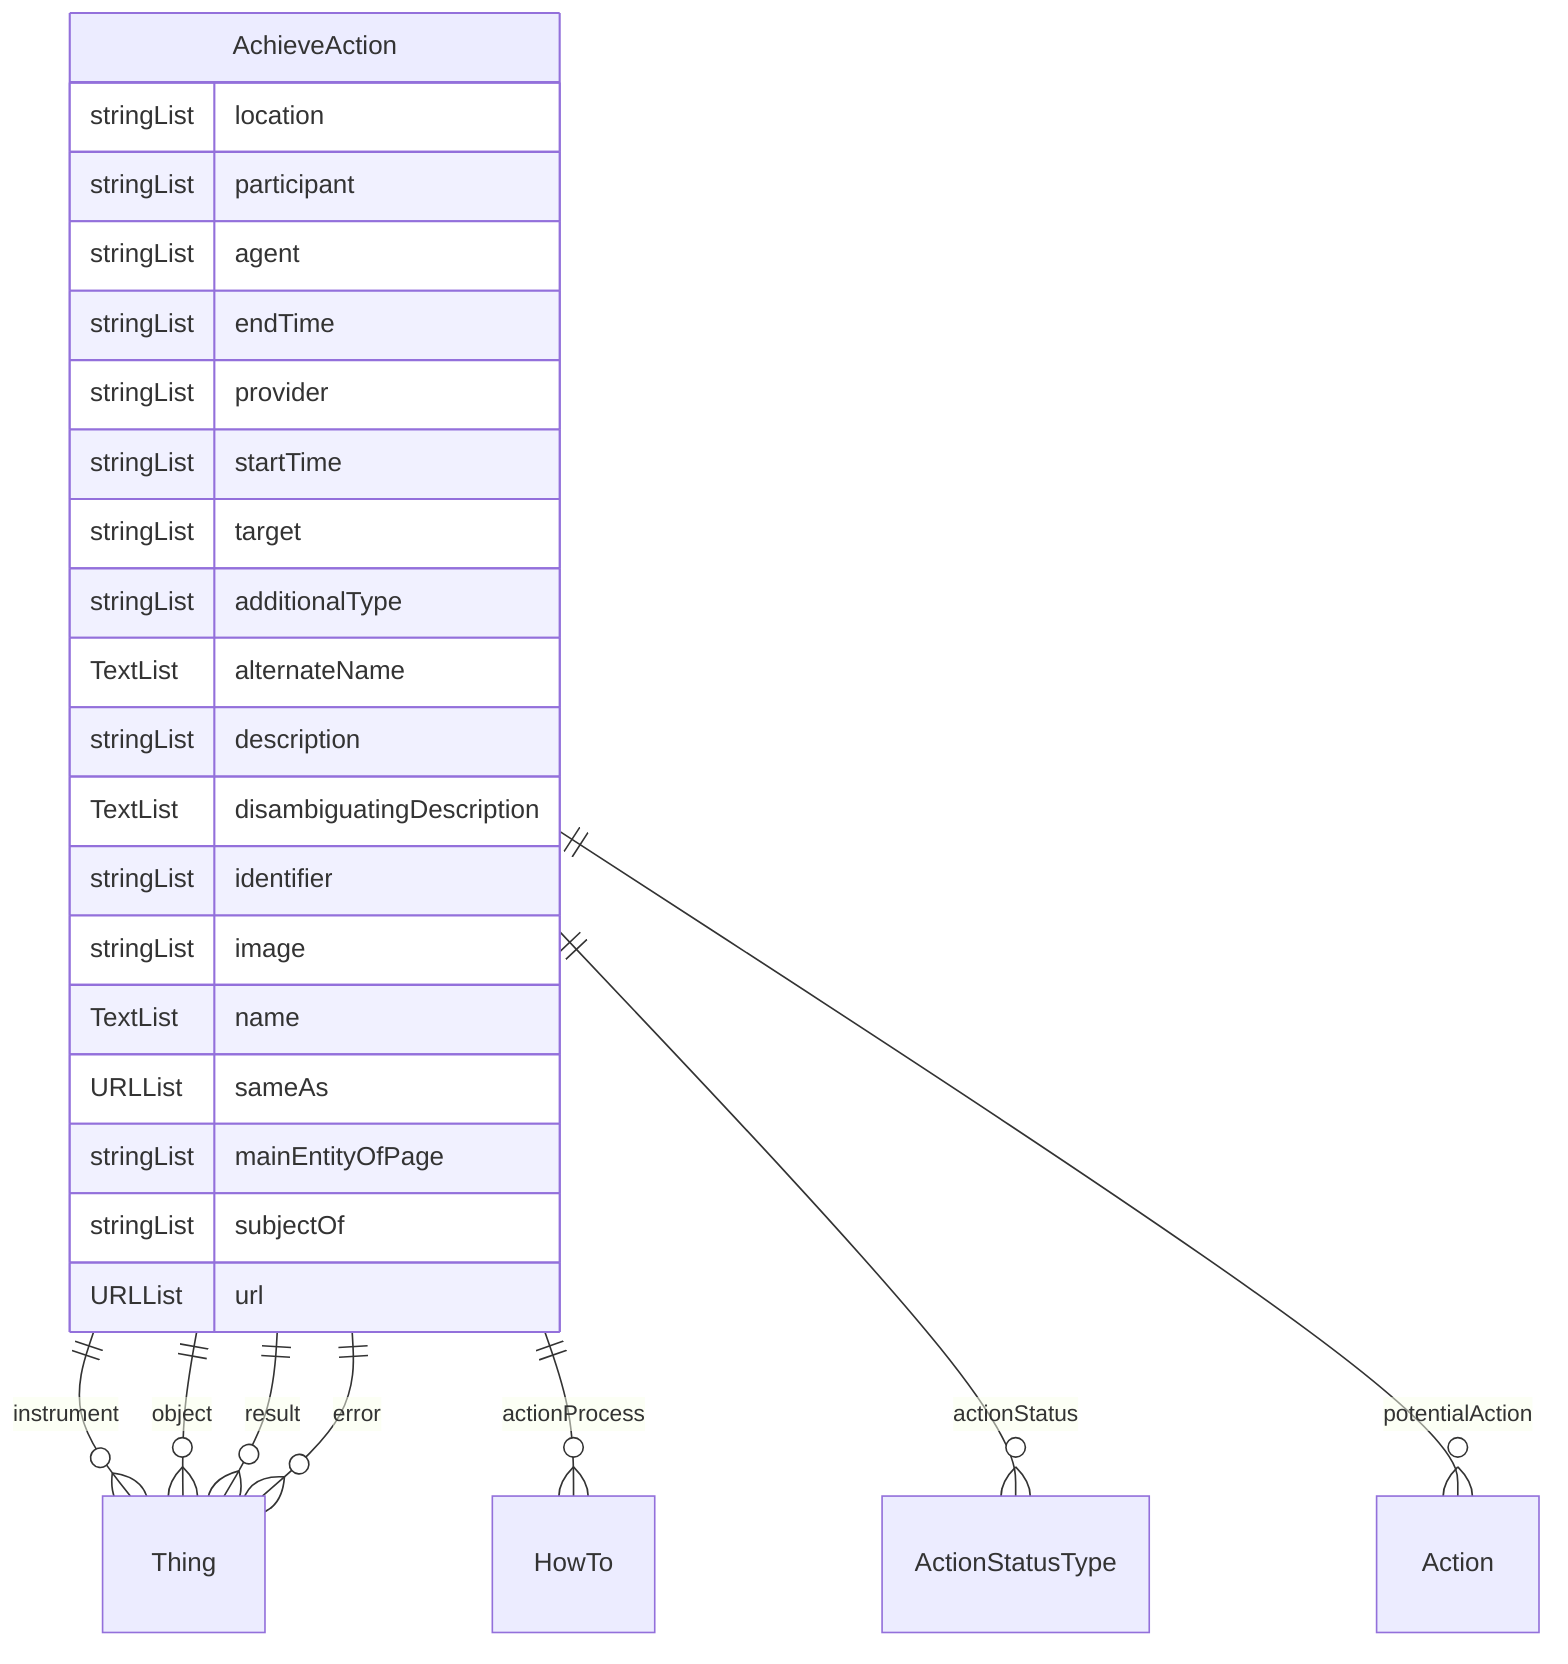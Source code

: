 erDiagram
AchieveAction {
    stringList location  
    stringList participant  
    stringList agent  
    stringList endTime  
    stringList provider  
    stringList startTime  
    stringList target  
    stringList additionalType  
    TextList alternateName  
    stringList description  
    TextList disambiguatingDescription  
    stringList identifier  
    stringList image  
    TextList name  
    URLList sameAs  
    stringList mainEntityOfPage  
    stringList subjectOf  
    URLList url  
}

AchieveAction ||--}o Thing : "instrument"
AchieveAction ||--}o Thing : "object"
AchieveAction ||--}o Thing : "result"
AchieveAction ||--}o HowTo : "actionProcess"
AchieveAction ||--}o ActionStatusType : "actionStatus"
AchieveAction ||--}o Thing : "error"
AchieveAction ||--}o Action : "potentialAction"